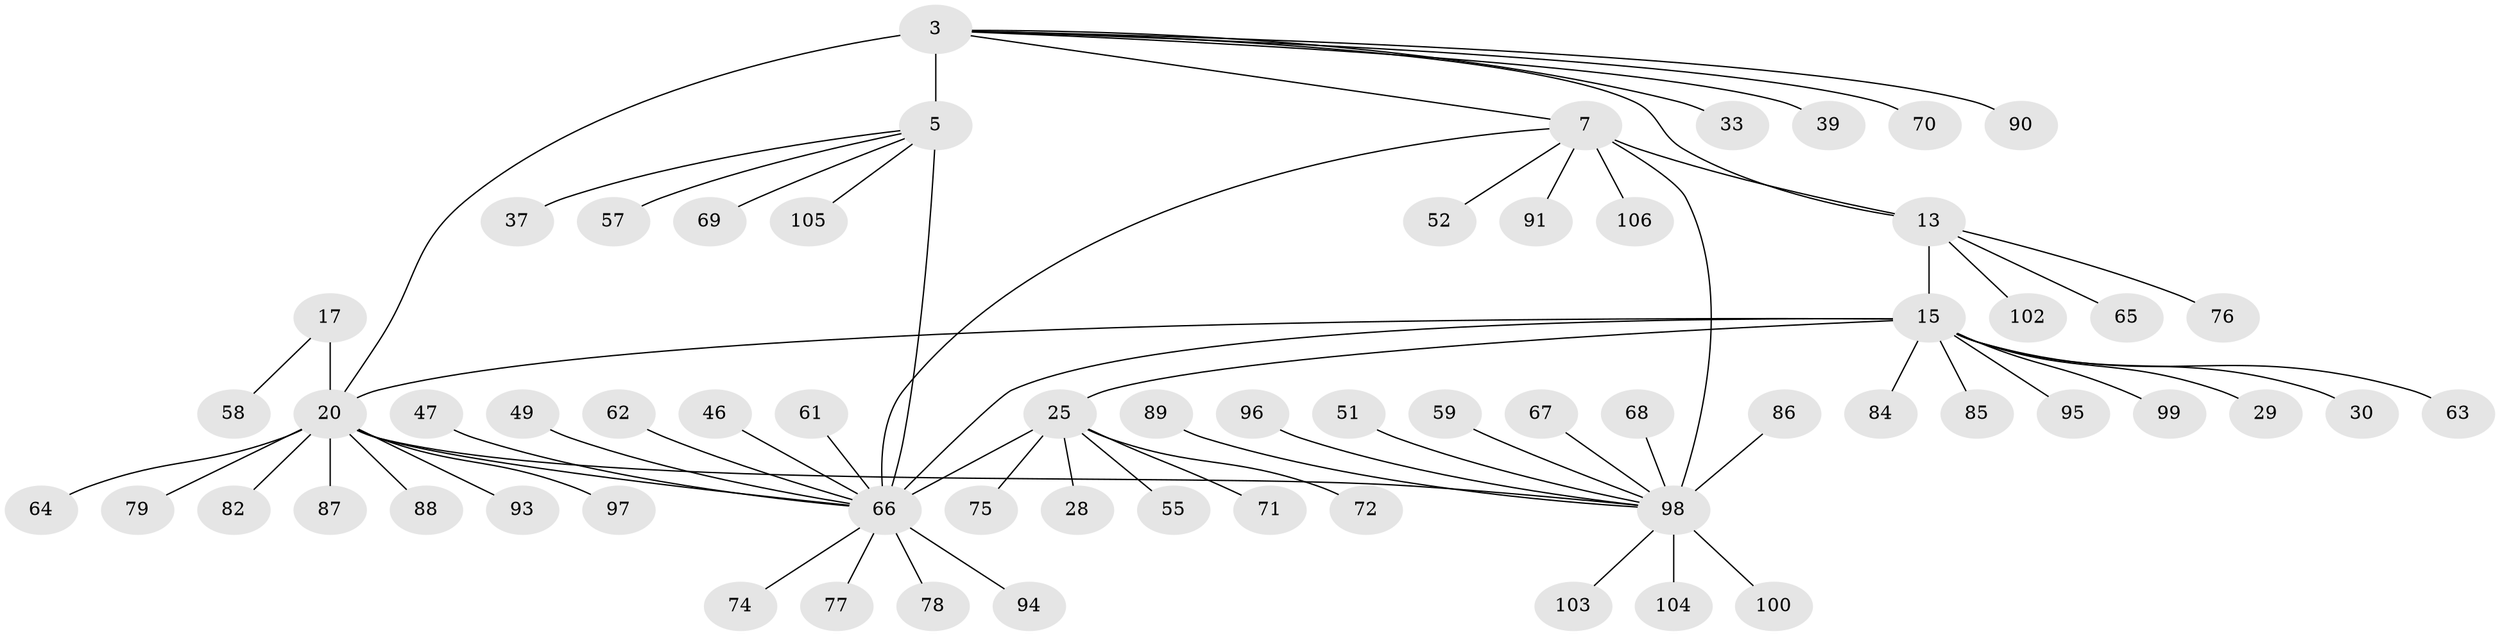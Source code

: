 // original degree distribution, {7: 0.10377358490566038, 5: 0.018867924528301886, 6: 0.02830188679245283, 9: 0.02830188679245283, 13: 0.009433962264150943, 8: 0.02830188679245283, 4: 0.009433962264150943, 10: 0.009433962264150943, 1: 0.5943396226415094, 3: 0.03773584905660377, 2: 0.1320754716981132}
// Generated by graph-tools (version 1.1) at 2025/58/03/04/25 21:58:24]
// undirected, 63 vertices, 69 edges
graph export_dot {
graph [start="1"]
  node [color=gray90,style=filled];
  3 [super="+2"];
  5 [super="+4"];
  7 [super="+6"];
  13 [super="+11"];
  15 [super="+14+12"];
  17 [super="+16"];
  20 [super="+18+19"];
  25 [super="+22"];
  28;
  29;
  30;
  33;
  37;
  39 [super="+34"];
  46;
  47;
  49;
  51;
  52;
  55;
  57;
  58;
  59;
  61;
  62;
  63;
  64;
  65;
  66 [super="+41+42"];
  67;
  68;
  69 [super="+53"];
  70;
  71 [super="+45"];
  72;
  74;
  75;
  76 [super="+73"];
  77;
  78;
  79 [super="+56"];
  82;
  84;
  85;
  86;
  87 [super="+35"];
  88;
  89 [super="+44"];
  90;
  91;
  93;
  94;
  95;
  96 [super="+92"];
  97;
  98 [super="+10+31+9+26+43+48"];
  99;
  100;
  102 [super="+80"];
  103;
  104 [super="+54+81+101"];
  105 [super="+83"];
  106;
  3 -- 5 [weight=6];
  3 -- 90;
  3 -- 33;
  3 -- 70;
  3 -- 7;
  3 -- 39;
  3 -- 13;
  3 -- 20;
  5 -- 37;
  5 -- 57;
  5 -- 69;
  5 -- 105;
  5 -- 66 [weight=2];
  7 -- 13;
  7 -- 52;
  7 -- 106;
  7 -- 91;
  7 -- 98 [weight=6];
  7 -- 66;
  13 -- 15 [weight=6];
  13 -- 65;
  13 -- 76;
  13 -- 102;
  15 -- 20;
  15 -- 29;
  15 -- 25;
  15 -- 84;
  15 -- 85;
  15 -- 63;
  15 -- 99;
  15 -- 95;
  15 -- 30;
  15 -- 66;
  17 -- 20 [weight=6];
  17 -- 58;
  20 -- 88;
  20 -- 87;
  20 -- 79;
  20 -- 64;
  20 -- 97;
  20 -- 98;
  20 -- 82;
  20 -- 93;
  20 -- 66;
  25 -- 28;
  25 -- 72;
  25 -- 75;
  25 -- 55;
  25 -- 71;
  25 -- 66 [weight=6];
  46 -- 66;
  47 -- 66;
  49 -- 66;
  51 -- 98;
  59 -- 98;
  61 -- 66;
  62 -- 66;
  66 -- 74;
  66 -- 77;
  66 -- 78;
  66 -- 94;
  67 -- 98;
  68 -- 98;
  86 -- 98;
  89 -- 98;
  96 -- 98;
  98 -- 100;
  98 -- 103;
  98 -- 104;
}
